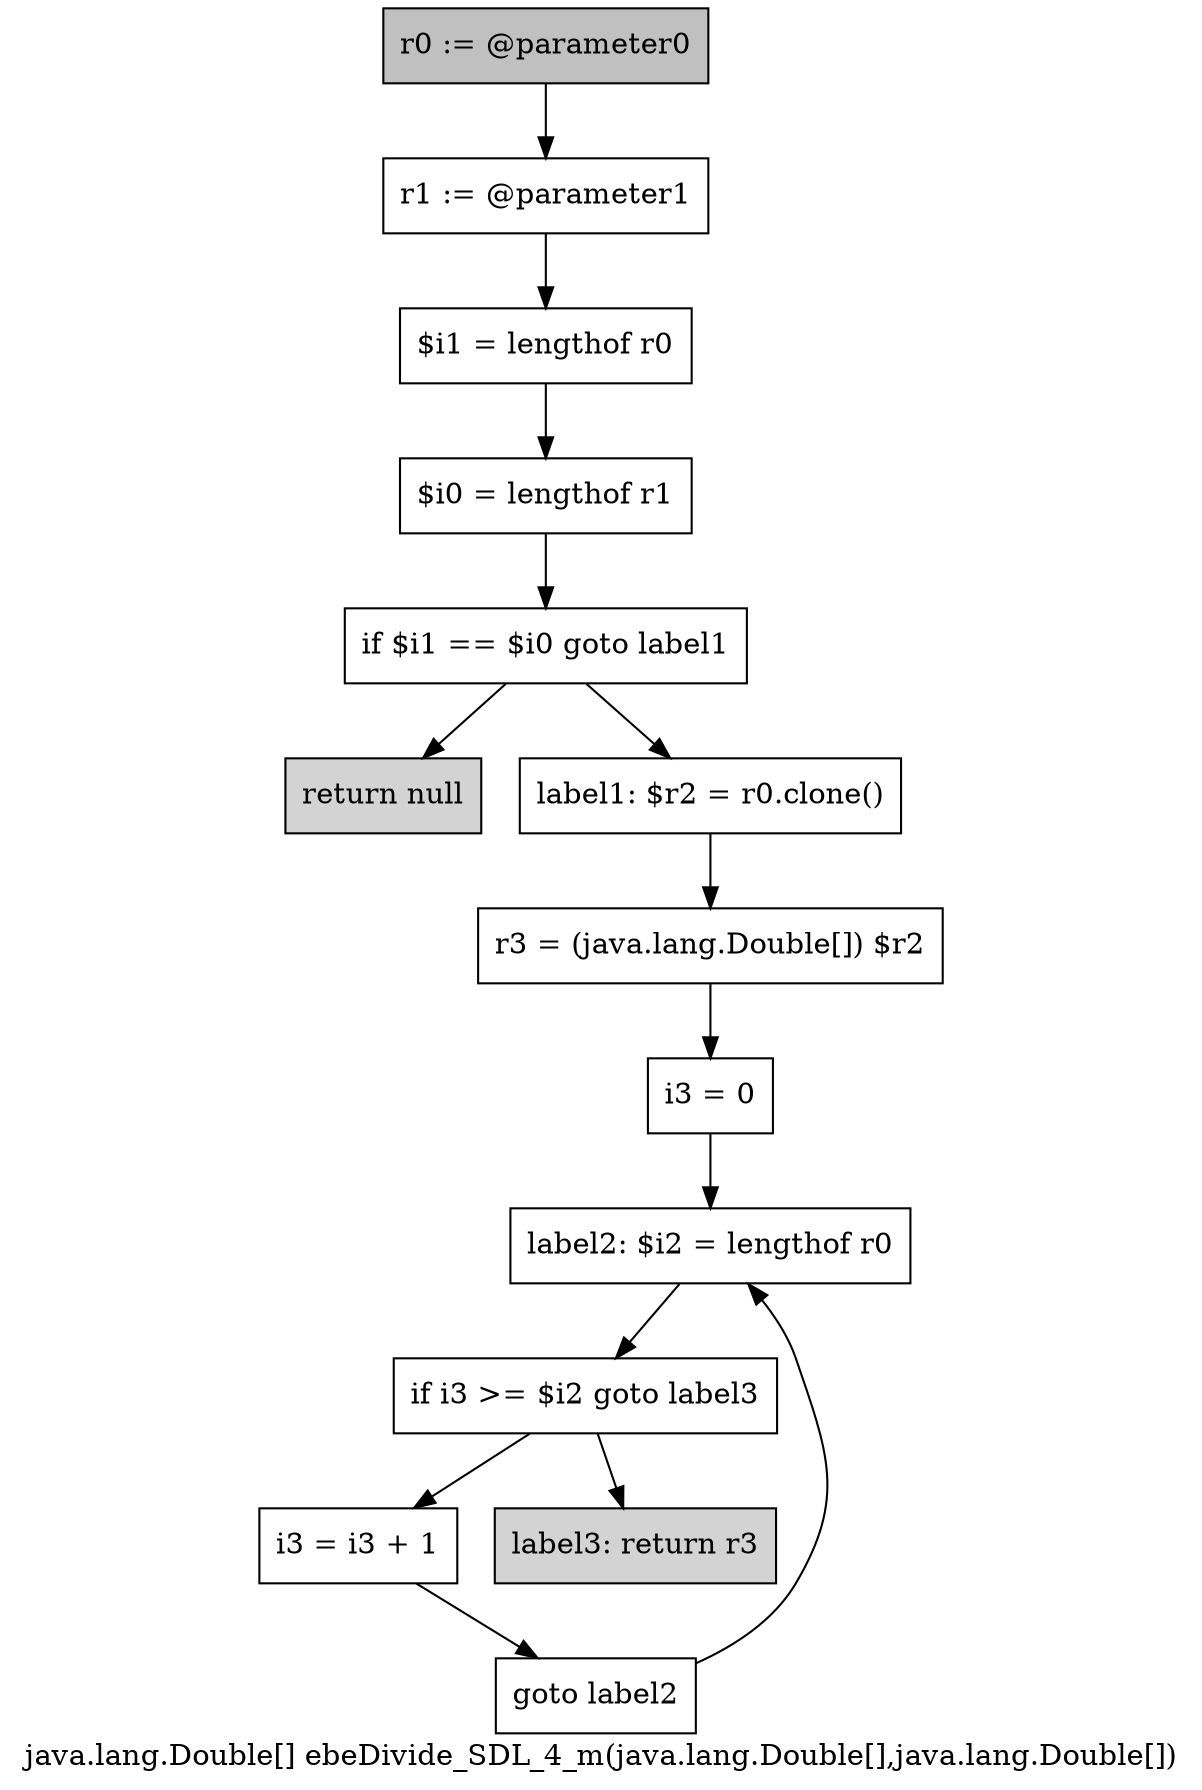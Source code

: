 digraph "java.lang.Double[] ebeDivide_SDL_4_m(java.lang.Double[],java.lang.Double[])" {
    label="java.lang.Double[] ebeDivide_SDL_4_m(java.lang.Double[],java.lang.Double[])";
    node [shape=box];
    "0" [style=filled,fillcolor=gray,label="r0 := @parameter0",];
    "1" [label="r1 := @parameter1",];
    "0"->"1";
    "2" [label="$i1 = lengthof r0",];
    "1"->"2";
    "3" [label="$i0 = lengthof r1",];
    "2"->"3";
    "4" [label="if $i1 == $i0 goto label1",];
    "3"->"4";
    "5" [style=filled,fillcolor=lightgray,label="return null",];
    "4"->"5";
    "6" [label="label1: $r2 = r0.clone()",];
    "4"->"6";
    "7" [label="r3 = (java.lang.Double[]) $r2",];
    "6"->"7";
    "8" [label="i3 = 0",];
    "7"->"8";
    "9" [label="label2: $i2 = lengthof r0",];
    "8"->"9";
    "10" [label="if i3 >= $i2 goto label3",];
    "9"->"10";
    "11" [label="i3 = i3 + 1",];
    "10"->"11";
    "13" [style=filled,fillcolor=lightgray,label="label3: return r3",];
    "10"->"13";
    "12" [label="goto label2",];
    "11"->"12";
    "12"->"9";
}
